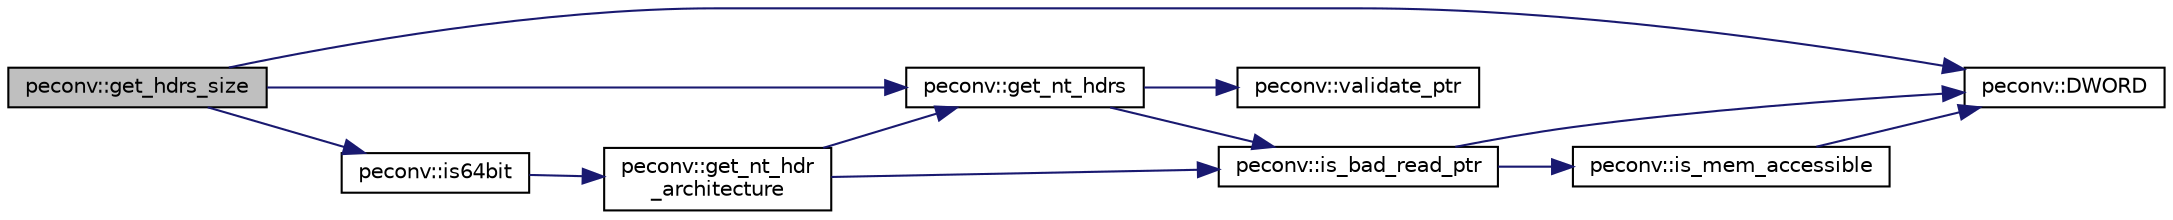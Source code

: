 digraph "peconv::get_hdrs_size"
{
 // LATEX_PDF_SIZE
  edge [fontname="Helvetica",fontsize="10",labelfontname="Helvetica",labelfontsize="10"];
  node [fontname="Helvetica",fontsize="10",shape=record];
  rankdir="LR";
  Node1 [label="peconv::get_hdrs_size",height=0.2,width=0.4,color="black", fillcolor="grey75", style="filled", fontcolor="black",tooltip=" "];
  Node1 -> Node2 [color="midnightblue",fontsize="10",style="solid",fontname="Helvetica"];
  Node2 [label="peconv::DWORD",height=0.2,width=0.4,color="black", fillcolor="white", style="filled",URL="$namespacepeconv.html#abff674ea8e527f49f9741ff81596a15d",tooltip=" "];
  Node1 -> Node3 [color="midnightblue",fontsize="10",style="solid",fontname="Helvetica"];
  Node3 [label="peconv::get_nt_hdrs",height=0.2,width=0.4,color="black", fillcolor="white", style="filled",URL="$namespacepeconv.html#ae064b93af2489f2ba43b42fdfff2f2a3",tooltip=" "];
  Node3 -> Node4 [color="midnightblue",fontsize="10",style="solid",fontname="Helvetica"];
  Node4 [label="peconv::is_bad_read_ptr",height=0.2,width=0.4,color="black", fillcolor="white", style="filled",URL="$namespacepeconv.html#aad22870e562a1bf1a8972c0f1ba88056",tooltip=" "];
  Node4 -> Node2 [color="midnightblue",fontsize="10",style="solid",fontname="Helvetica"];
  Node4 -> Node5 [color="midnightblue",fontsize="10",style="solid",fontname="Helvetica"];
  Node5 [label="peconv::is_mem_accessible",height=0.2,width=0.4,color="black", fillcolor="white", style="filled",URL="$namespacepeconv.html#a1c5650dbaaff41bf24cb94bd2ed60dcb",tooltip=" "];
  Node5 -> Node2 [color="midnightblue",fontsize="10",style="solid",fontname="Helvetica"];
  Node3 -> Node6 [color="midnightblue",fontsize="10",style="solid",fontname="Helvetica"];
  Node6 [label="peconv::validate_ptr",height=0.2,width=0.4,color="black", fillcolor="white", style="filled",URL="$namespacepeconv.html#a02f2984cee1eddb5e883917f2c231016",tooltip=" "];
  Node1 -> Node7 [color="midnightblue",fontsize="10",style="solid",fontname="Helvetica"];
  Node7 [label="peconv::is64bit",height=0.2,width=0.4,color="black", fillcolor="white", style="filled",URL="$namespacepeconv.html#aa66eb25442292a01f9fcd0f1e4da899f",tooltip=" "];
  Node7 -> Node8 [color="midnightblue",fontsize="10",style="solid",fontname="Helvetica"];
  Node8 [label="peconv::get_nt_hdr\l_architecture",height=0.2,width=0.4,color="black", fillcolor="white", style="filled",URL="$namespacepeconv.html#a1621d9ae5ce1a3a0be6a9fa77c7bf59b",tooltip=" "];
  Node8 -> Node3 [color="midnightblue",fontsize="10",style="solid",fontname="Helvetica"];
  Node8 -> Node4 [color="midnightblue",fontsize="10",style="solid",fontname="Helvetica"];
}
